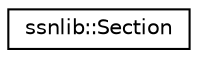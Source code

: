 digraph "Graphical Class Hierarchy"
{
  edge [fontname="Helvetica",fontsize="10",labelfontname="Helvetica",labelfontsize="10"];
  node [fontname="Helvetica",fontsize="10",shape=record];
  rankdir="LR";
  Node1 [label="ssnlib::Section",height=0.2,width=0.4,color="black", fillcolor="white", style="filled",URL="$structssnlib_1_1Section.html"];
}
